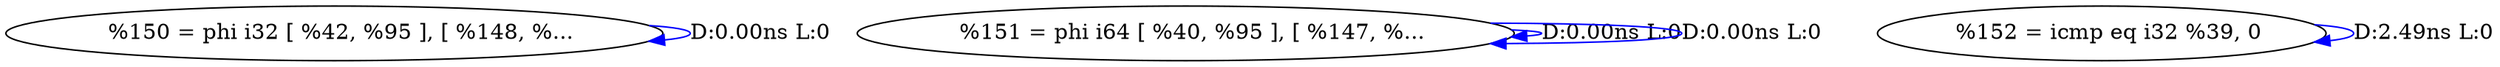 digraph {
Node0x3cca100[label="  %150 = phi i32 [ %42, %95 ], [ %148, %..."];
Node0x3cca100 -> Node0x3cca100[label="D:0.00ns L:0",color=blue];
Node0x3cca1e0[label="  %151 = phi i64 [ %40, %95 ], [ %147, %..."];
Node0x3cca1e0 -> Node0x3cca1e0[label="D:0.00ns L:0",color=blue];
Node0x3cca1e0 -> Node0x3cca1e0[label="D:0.00ns L:0",color=blue];
Node0x3cca2c0[label="  %152 = icmp eq i32 %39, 0"];
Node0x3cca2c0 -> Node0x3cca2c0[label="D:2.49ns L:0",color=blue];
}
